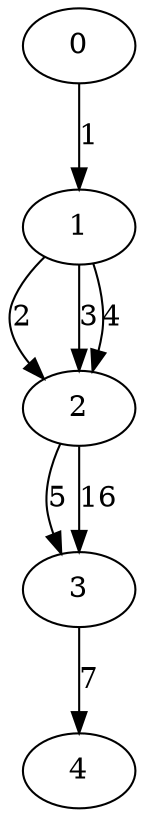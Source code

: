 digraph g
{
0;1;2;3;4;
0 -> 1 [label="1"];
1 -> 2 [label="2"];
1 -> 2 [label="3"];
1 -> 2 [label="4"];
2 -> 3 [label="5"];
2 -> 3 [label="16"];               			
3 -> 4 [label="7"];
}